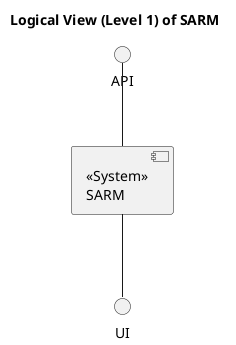 ﻿@startuml

title "Logical View (Level 1) of SARM"


  UI -up- [<<System>>\nSARM] 
  API -down- [<<System>>\nSARM] 

@enduml
